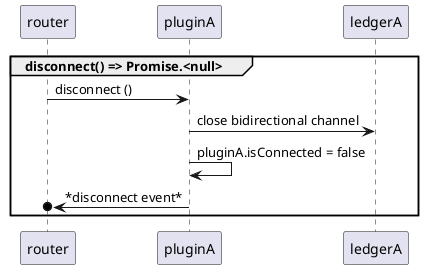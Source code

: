 @startuml

group disconnect() => Promise.<null>
  router -> pluginA : disconnect ()
  pluginA -> ledgerA : close bidirectional channel
  pluginA -> pluginA : pluginA.isConnected = false
  pluginA ->o router : *disconnect event*
end

@enduml
